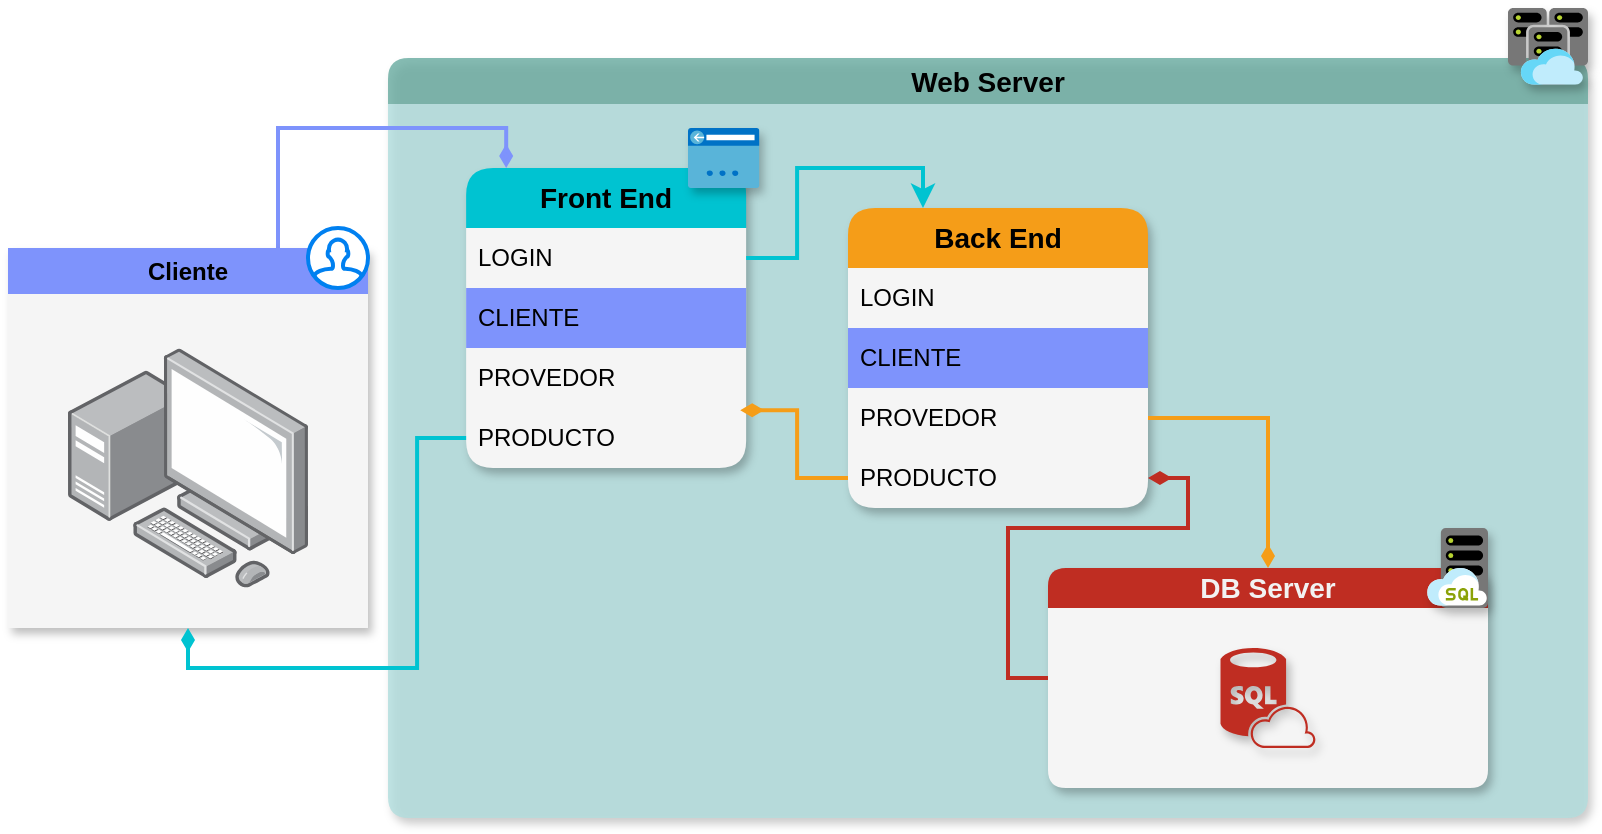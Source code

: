 <mxfile version="20.8.0" type="github">
  <diagram id="9SYyG4e5okf7qWyTnNFg" name="Página-1">
    <mxGraphModel dx="665" dy="1792" grid="1" gridSize="10" guides="1" tooltips="1" connect="1" arrows="1" fold="1" page="1" pageScale="1" pageWidth="827" pageHeight="1169" background="#ffffff" math="0" shadow="0">
      <root>
        <mxCell id="0" />
        <mxCell id="1" parent="0" />
        <mxCell id="7KIfi2kmkH-didbgByHA-25" value="&lt;font style=&quot;font-size: 14px;&quot;&gt;Web Server&lt;/font&gt;" style="swimlane;whiteSpace=wrap;html=1;rounded=1;shadow=1;glass=0;sketch=0;swimlaneFillColor=#B1DEDE;opacity=80;fillColor=#67AB9F;strokeColor=none;startSize=23;" vertex="1" parent="1">
          <mxGeometry x="200" y="25" width="600" height="380" as="geometry" />
        </mxCell>
        <mxCell id="7KIfi2kmkH-didbgByHA-27" value="&lt;font style=&quot;font-size: 14px;&quot;&gt;DB Server&lt;/font&gt;" style="swimlane;whiteSpace=wrap;html=1;rounded=1;shadow=1;glass=0;sketch=0;strokeColor=none;fillColor=#BF2D22;startSize=20;swimlaneFillColor=#F5F5F5;fontColor=#F2F2F2;" vertex="1" parent="7KIfi2kmkH-didbgByHA-25">
          <mxGeometry x="330" y="255" width="220" height="110" as="geometry" />
        </mxCell>
        <mxCell id="7KIfi2kmkH-didbgByHA-28" value="" style="verticalLabelPosition=bottom;html=1;verticalAlign=top;align=center;strokeColor=none;fillColor=#BF2D22;shape=mxgraph.azure.sql_database_sql_azure;rounded=1;shadow=1;glass=0;sketch=0;" vertex="1" parent="7KIfi2kmkH-didbgByHA-27">
          <mxGeometry x="86.25" y="40" width="47.5" height="50" as="geometry" />
        </mxCell>
        <mxCell id="7KIfi2kmkH-didbgByHA-44" value="" style="sketch=0;aspect=fixed;html=1;points=[];align=center;image;fontSize=12;image=img/lib/mscae/SQL_Managed_Instances.svg;rounded=1;shadow=1;glass=0;strokeColor=#67AB9F;strokeWidth=2;fontColor=#F2F2F2;fillColor=#00C3D1;gradientColor=none;" vertex="1" parent="7KIfi2kmkH-didbgByHA-27">
          <mxGeometry x="189.6" y="-20" width="30.4" height="40" as="geometry" />
        </mxCell>
        <mxCell id="7KIfi2kmkH-didbgByHA-2" value="&lt;font style=&quot;vertical-align: inherit;&quot;&gt;&lt;font style=&quot;vertical-align: inherit;&quot;&gt;&lt;font style=&quot;vertical-align: inherit;&quot;&gt;&lt;font style=&quot;vertical-align: inherit;&quot;&gt;&lt;font style=&quot;vertical-align: inherit;&quot;&gt;&lt;font size=&quot;1&quot; style=&quot;vertical-align: inherit;&quot;&gt;&lt;b style=&quot;font-size: 14px;&quot;&gt;Front End&lt;/b&gt;&lt;/font&gt;&lt;/font&gt;&lt;/font&gt;&lt;/font&gt;&lt;/font&gt;&lt;/font&gt;" style="swimlane;fontStyle=0;childLayout=stackLayout;horizontal=1;startSize=30;horizontalStack=0;resizeParent=1;resizeParentMax=0;resizeLast=0;collapsible=1;marginBottom=0;whiteSpace=wrap;html=1;fillColor=#00C3D1;strokeColor=none;rounded=1;shadow=1;swimlaneFillColor=#F5F5F5;" vertex="1" parent="7KIfi2kmkH-didbgByHA-25">
          <mxGeometry x="39.07" y="55" width="140" height="150" as="geometry" />
        </mxCell>
        <mxCell id="7KIfi2kmkH-didbgByHA-3" value="&lt;font style=&quot;vertical-align: inherit;&quot;&gt;&lt;font style=&quot;vertical-align: inherit;&quot;&gt;&lt;font style=&quot;vertical-align: inherit;&quot;&gt;&lt;font style=&quot;vertical-align: inherit;&quot;&gt;&lt;font style=&quot;vertical-align: inherit;&quot;&gt;&lt;font style=&quot;vertical-align: inherit;&quot;&gt;LOGIN&lt;/font&gt;&lt;/font&gt;&lt;/font&gt;&lt;/font&gt;&lt;/font&gt;&lt;/font&gt;" style="text;strokeColor=none;fillColor=none;align=left;verticalAlign=middle;spacingLeft=4;spacingRight=4;overflow=hidden;points=[[0,0.5],[1,0.5]];portConstraint=eastwest;rotatable=0;whiteSpace=wrap;html=1;" vertex="1" parent="7KIfi2kmkH-didbgByHA-2">
          <mxGeometry y="30" width="140" height="30" as="geometry" />
        </mxCell>
        <mxCell id="7KIfi2kmkH-didbgByHA-4" value="&lt;font style=&quot;vertical-align: inherit;&quot;&gt;&lt;font style=&quot;vertical-align: inherit;&quot;&gt;&lt;font style=&quot;vertical-align: inherit;&quot;&gt;&lt;font style=&quot;vertical-align: inherit;&quot;&gt;CLIENTE&lt;/font&gt;&lt;/font&gt;&lt;/font&gt;&lt;/font&gt;" style="text;strokeColor=none;fillColor=#7E93FC;align=left;verticalAlign=middle;spacingLeft=4;spacingRight=4;overflow=hidden;points=[[0,0.5],[1,0.5]];portConstraint=eastwest;rotatable=0;whiteSpace=wrap;html=1;" vertex="1" parent="7KIfi2kmkH-didbgByHA-2">
          <mxGeometry y="60" width="140" height="30" as="geometry" />
        </mxCell>
        <mxCell id="7KIfi2kmkH-didbgByHA-17" value="&lt;font style=&quot;vertical-align: inherit;&quot;&gt;&lt;font style=&quot;vertical-align: inherit;&quot;&gt;PROVEDOR&lt;/font&gt;&lt;/font&gt;" style="text;strokeColor=none;fillColor=none;align=left;verticalAlign=middle;spacingLeft=4;spacingRight=4;overflow=hidden;points=[[0,0.5],[1,0.5]];portConstraint=eastwest;rotatable=0;whiteSpace=wrap;html=1;" vertex="1" parent="7KIfi2kmkH-didbgByHA-2">
          <mxGeometry y="90" width="140" height="30" as="geometry" />
        </mxCell>
        <mxCell id="7KIfi2kmkH-didbgByHA-20" value="&lt;font style=&quot;vertical-align: inherit;&quot;&gt;&lt;font style=&quot;vertical-align: inherit;&quot;&gt;PRODUCTO&lt;/font&gt;&lt;/font&gt;" style="text;strokeColor=none;fillColor=none;align=left;verticalAlign=middle;spacingLeft=4;spacingRight=4;overflow=hidden;points=[[0,0.5],[1,0.5]];portConstraint=eastwest;rotatable=0;whiteSpace=wrap;html=1;" vertex="1" parent="7KIfi2kmkH-didbgByHA-2">
          <mxGeometry y="120" width="140" height="30" as="geometry" />
        </mxCell>
        <mxCell id="7KIfi2kmkH-didbgByHA-43" value="" style="sketch=0;aspect=fixed;html=1;points=[];align=center;image;fontSize=12;image=img/lib/mscae/Virtual_Clusters.svg;rounded=1;shadow=1;glass=0;strokeColor=#67AB9F;strokeWidth=2;fontColor=#F2F2F2;fillColor=#00C3D1;gradientColor=none;" vertex="1" parent="7KIfi2kmkH-didbgByHA-25">
          <mxGeometry x="560" y="-25" width="40" height="38.4" as="geometry" />
        </mxCell>
        <mxCell id="7KIfi2kmkH-didbgByHA-45" value="" style="sketch=0;aspect=fixed;html=1;points=[];align=center;image;fontSize=12;image=img/lib/mscae/ClassicIPAddress.svg;rounded=1;shadow=1;glass=0;strokeColor=#67AB9F;strokeWidth=2;fontColor=#F2F2F2;fillColor=#00C3D1;gradientColor=none;" vertex="1" parent="7KIfi2kmkH-didbgByHA-25">
          <mxGeometry x="150" y="35" width="35.71" height="30" as="geometry" />
        </mxCell>
        <mxCell id="7KIfi2kmkH-didbgByHA-6" value="&lt;b&gt;&lt;font style=&quot;font-size: 14px;&quot;&gt;Back End&lt;/font&gt;&lt;/b&gt;" style="swimlane;fontStyle=0;childLayout=stackLayout;horizontal=1;startSize=30;horizontalStack=0;resizeParent=1;resizeParentMax=0;resizeLast=0;collapsible=1;marginBottom=0;whiteSpace=wrap;html=1;fillColor=#F59D18;strokeColor=none;swimlaneFillColor=#F5F5F5;shadow=1;rounded=1;" vertex="1" parent="1">
          <mxGeometry x="430" y="100" width="150" height="150" as="geometry" />
        </mxCell>
        <mxCell id="7KIfi2kmkH-didbgByHA-7" value="LOGIN" style="text;strokeColor=none;fillColor=none;align=left;verticalAlign=middle;spacingLeft=4;spacingRight=4;overflow=hidden;points=[[0,0.5],[1,0.5]];portConstraint=eastwest;rotatable=0;whiteSpace=wrap;html=1;" vertex="1" parent="7KIfi2kmkH-didbgByHA-6">
          <mxGeometry y="30" width="150" height="30" as="geometry" />
        </mxCell>
        <mxCell id="7KIfi2kmkH-didbgByHA-8" value="CLIENTE" style="text;strokeColor=none;fillColor=#7E93FC;align=left;verticalAlign=middle;spacingLeft=4;spacingRight=4;overflow=hidden;points=[[0,0.5],[1,0.5]];portConstraint=eastwest;rotatable=0;whiteSpace=wrap;html=1;" vertex="1" parent="7KIfi2kmkH-didbgByHA-6">
          <mxGeometry y="60" width="150" height="30" as="geometry" />
        </mxCell>
        <mxCell id="7KIfi2kmkH-didbgByHA-9" value="PROVEDOR" style="text;strokeColor=none;fillColor=none;align=left;verticalAlign=middle;spacingLeft=4;spacingRight=4;overflow=hidden;points=[[0,0.5],[1,0.5]];portConstraint=eastwest;rotatable=0;whiteSpace=wrap;html=1;" vertex="1" parent="7KIfi2kmkH-didbgByHA-6">
          <mxGeometry y="90" width="150" height="30" as="geometry" />
        </mxCell>
        <mxCell id="7KIfi2kmkH-didbgByHA-23" value="PRODUCTO" style="text;strokeColor=none;fillColor=none;align=left;verticalAlign=middle;spacingLeft=4;spacingRight=4;overflow=hidden;points=[[0,0.5],[1,0.5]];portConstraint=eastwest;rotatable=0;whiteSpace=wrap;html=1;" vertex="1" parent="7KIfi2kmkH-didbgByHA-6">
          <mxGeometry y="120" width="150" height="30" as="geometry" />
        </mxCell>
        <mxCell id="7KIfi2kmkH-didbgByHA-30" style="edgeStyle=orthogonalEdgeStyle;rounded=0;orthogonalLoop=1;jettySize=auto;html=1;exitX=0.75;exitY=0;exitDx=0;exitDy=0;entryX=0.143;entryY=0;entryDx=0;entryDy=0;entryPerimeter=0;fontSize=14;fontColor=#F2F2F2;endArrow=diamondThin;endFill=1;strokeColor=#7E93FC;strokeWidth=2;" edge="1" parent="1" source="7KIfi2kmkH-didbgByHA-1" target="7KIfi2kmkH-didbgByHA-2">
          <mxGeometry relative="1" as="geometry">
            <Array as="points">
              <mxPoint x="145" y="60" />
              <mxPoint x="260" y="60" />
            </Array>
          </mxGeometry>
        </mxCell>
        <mxCell id="7KIfi2kmkH-didbgByHA-1" value="&lt;font style=&quot;vertical-align: inherit;&quot;&gt;&lt;font style=&quot;vertical-align: inherit;&quot;&gt;Cliente&lt;/font&gt;&lt;/font&gt;" style="swimlane;whiteSpace=wrap;html=1;fillColor=#7E93FC;strokeColor=none;shadow=1;rounded=0;glass=0;gradientColor=none;swimlaneFillColor=#F5F5F5;" vertex="1" parent="1">
          <mxGeometry x="10" y="120" width="180" height="190" as="geometry" />
        </mxCell>
        <mxCell id="7KIfi2kmkH-didbgByHA-15" value="" style="points=[];aspect=fixed;html=1;align=center;shadow=0;dashed=0;image;image=img/lib/allied_telesis/computer_and_terminals/Personal_Computer_with_Server.svg;" vertex="1" parent="7KIfi2kmkH-didbgByHA-1">
          <mxGeometry x="30" y="50" width="120" height="120" as="geometry" />
        </mxCell>
        <mxCell id="7KIfi2kmkH-didbgByHA-38" value="" style="html=1;verticalLabelPosition=bottom;align=center;labelBackgroundColor=#ffffff;verticalAlign=top;strokeWidth=2;strokeColor=#0080F0;shadow=0;dashed=0;shape=mxgraph.ios7.icons.user;rounded=1;glass=0;sketch=0;fontSize=14;fontColor=#F2F2F2;fillColor=#FFFFFF;gradientColor=none;" vertex="1" parent="7KIfi2kmkH-didbgByHA-1">
          <mxGeometry x="150" y="-10" width="30" height="30" as="geometry" />
        </mxCell>
        <mxCell id="7KIfi2kmkH-didbgByHA-31" style="edgeStyle=orthogonalEdgeStyle;rounded=0;orthogonalLoop=1;jettySize=auto;html=1;exitX=1;exitY=0.5;exitDx=0;exitDy=0;entryX=0.25;entryY=0;entryDx=0;entryDy=0;fontSize=14;fontColor=#F2F2F2;strokeColor=#00C3D1;strokeWidth=2;" edge="1" parent="1" source="7KIfi2kmkH-didbgByHA-3" target="7KIfi2kmkH-didbgByHA-6">
          <mxGeometry relative="1" as="geometry" />
        </mxCell>
        <mxCell id="7KIfi2kmkH-didbgByHA-32" style="edgeStyle=orthogonalEdgeStyle;rounded=0;orthogonalLoop=1;jettySize=auto;html=1;exitX=1;exitY=0.5;exitDx=0;exitDy=0;entryX=0.5;entryY=0;entryDx=0;entryDy=0;fontSize=14;fontColor=#F2F2F2;strokeColor=#F59D18;strokeWidth=2;endArrow=diamondThin;endFill=1;" edge="1" parent="1" source="7KIfi2kmkH-didbgByHA-9" target="7KIfi2kmkH-didbgByHA-27">
          <mxGeometry relative="1" as="geometry" />
        </mxCell>
        <mxCell id="7KIfi2kmkH-didbgByHA-33" style="edgeStyle=orthogonalEdgeStyle;rounded=0;orthogonalLoop=1;jettySize=auto;html=1;exitX=0;exitY=0.5;exitDx=0;exitDy=0;fontSize=14;fontColor=#F2F2F2;strokeColor=#BF2D22;strokeWidth=2;endArrow=diamondThin;endFill=1;" edge="1" parent="1" source="7KIfi2kmkH-didbgByHA-27" target="7KIfi2kmkH-didbgByHA-23">
          <mxGeometry relative="1" as="geometry" />
        </mxCell>
        <mxCell id="7KIfi2kmkH-didbgByHA-34" style="edgeStyle=orthogonalEdgeStyle;rounded=0;orthogonalLoop=1;jettySize=auto;html=1;exitX=0;exitY=0.5;exitDx=0;exitDy=0;entryX=0.979;entryY=0.037;entryDx=0;entryDy=0;entryPerimeter=0;fontSize=14;fontColor=#F2F2F2;strokeColor=#F59D18;strokeWidth=2;endArrow=diamondThin;endFill=1;" edge="1" parent="1" source="7KIfi2kmkH-didbgByHA-23" target="7KIfi2kmkH-didbgByHA-20">
          <mxGeometry relative="1" as="geometry" />
        </mxCell>
        <mxCell id="7KIfi2kmkH-didbgByHA-35" style="edgeStyle=orthogonalEdgeStyle;rounded=0;orthogonalLoop=1;jettySize=auto;html=1;exitX=0;exitY=0.5;exitDx=0;exitDy=0;entryX=0.5;entryY=1;entryDx=0;entryDy=0;fontSize=14;fontColor=#F2F2F2;strokeColor=#00C3D1;strokeWidth=2;endArrow=diamondThin;endFill=1;" edge="1" parent="1" source="7KIfi2kmkH-didbgByHA-20" target="7KIfi2kmkH-didbgByHA-1">
          <mxGeometry relative="1" as="geometry" />
        </mxCell>
      </root>
    </mxGraphModel>
  </diagram>
</mxfile>
